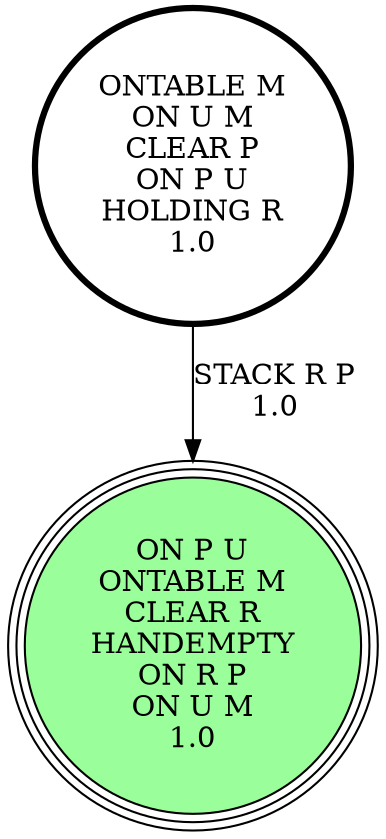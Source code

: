 digraph {
"ONTABLE M\nON U M\nCLEAR P\nON P U\nHOLDING R\n1.0\n" -> "ON P U\nONTABLE M\nCLEAR R\nHANDEMPTY\nON R P\nON U M\n1.0\n"[label="STACK R P\n1.0\n"];
"ON P U\nONTABLE M\nCLEAR R\nHANDEMPTY\nON R P\nON U M\n1.0\n" [shape=circle, style=filled, fillcolor=palegreen1, peripheries=3];
"ON P U\nONTABLE M\nCLEAR R\nHANDEMPTY\nON R P\nON U M\n1.0\n" [shape=circle, style=filled, fillcolor=palegreen1, peripheries=3];
"ONTABLE M\nON U M\nCLEAR P\nON P U\nHOLDING R\n1.0\n" [shape=circle, penwidth=3];
}

